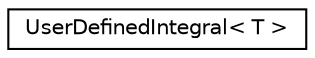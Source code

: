 digraph "Graphical Class Hierarchy"
{
  edge [fontname="Helvetica",fontsize="10",labelfontname="Helvetica",labelfontsize="10"];
  node [fontname="Helvetica",fontsize="10",shape=record];
  rankdir="LR";
  Node0 [label="UserDefinedIntegral\< T \>",height=0.2,width=0.4,color="black", fillcolor="white", style="filled",URL="$struct_user_defined_integral.html"];
}
